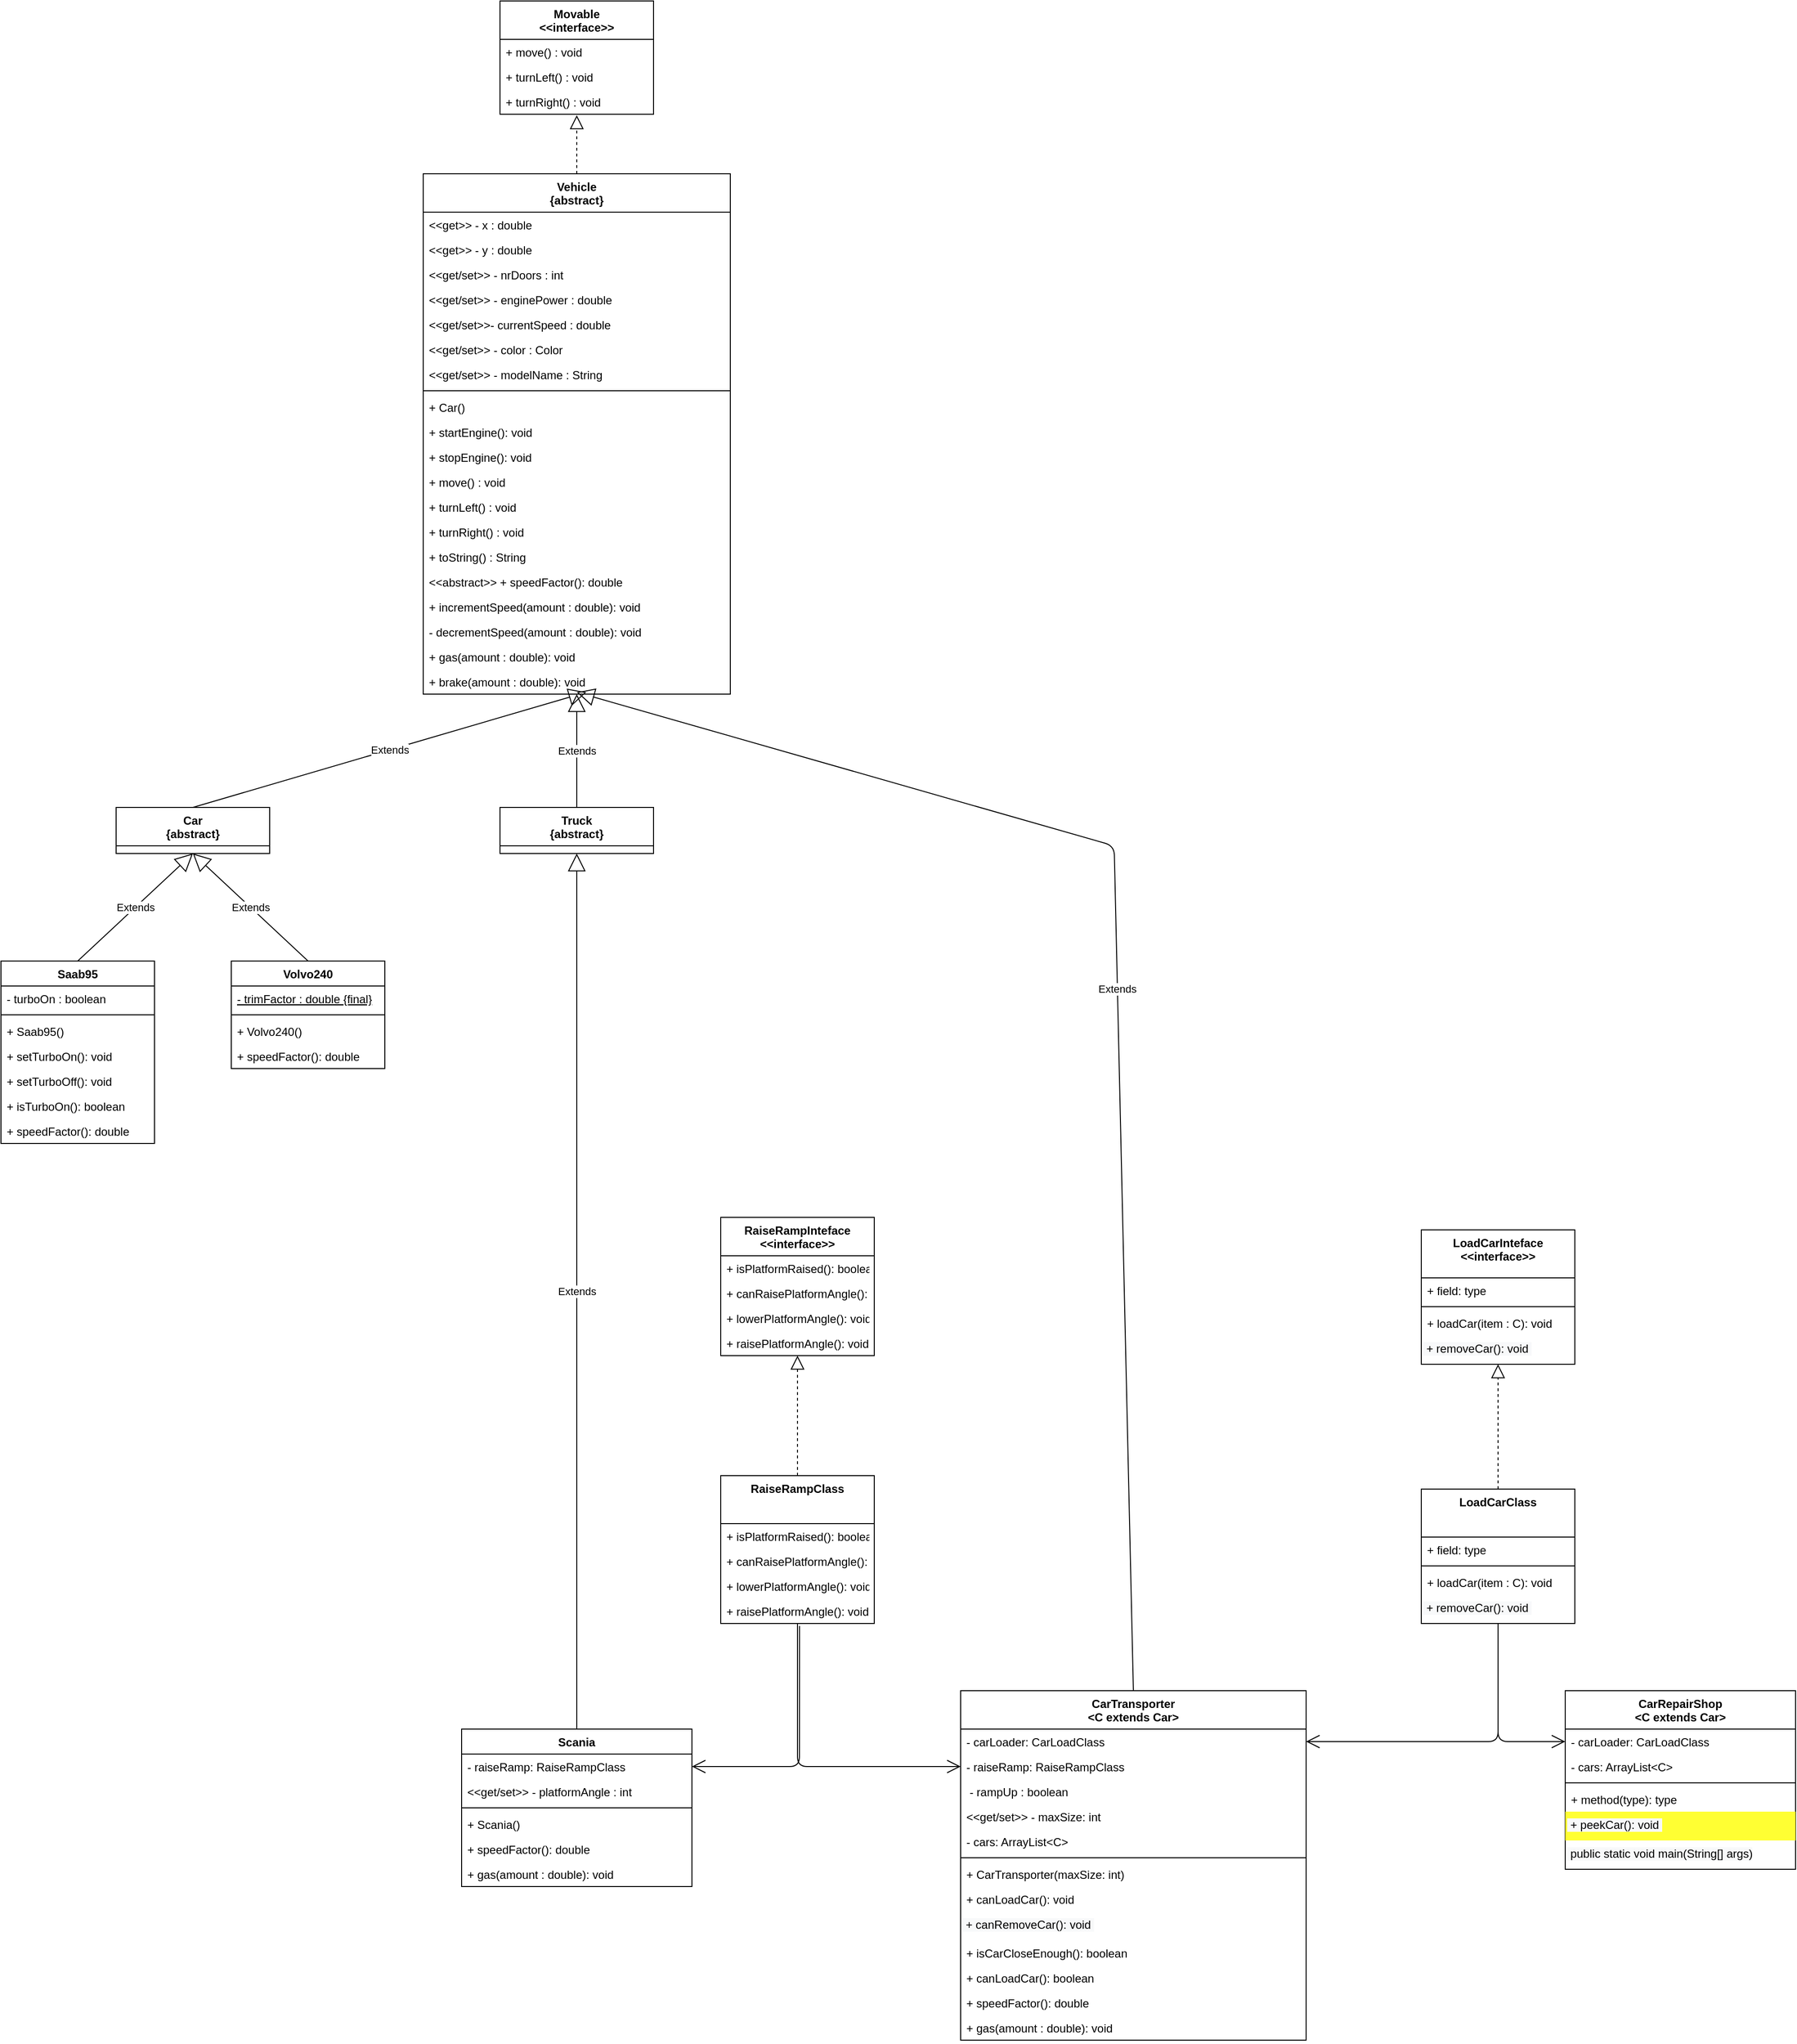 <mxfile version="13.9.9" type="device"><diagram id="_Cr9bwAAUlMkFXNQbHdl" name="Page-1"><mxGraphModel dx="852" dy="1497" grid="1" gridSize="10" guides="1" tooltips="1" connect="1" arrows="1" fold="1" page="1" pageScale="1" pageWidth="827" pageHeight="1169" math="0" shadow="0"><root><mxCell id="0"/><mxCell id="1" parent="0"/><mxCell id="mMyt90tbhHPzwx2OuqYF-1" value="CarTransporter&#10;&lt;C extends Car&gt;" style="swimlane;fontStyle=1;align=center;verticalAlign=top;childLayout=stackLayout;horizontal=1;startSize=40;horizontalStack=0;resizeParent=1;resizeParentMax=0;resizeLast=0;collapsible=1;marginBottom=0;" parent="1" vertex="1"><mxGeometry x="1040" y="1520" width="360" height="364" as="geometry"/></mxCell><mxCell id="dB_CdpDJUb-EM3NvIYnl-26" value="- carLoader: CarLoadClass" style="text;strokeColor=none;fillColor=none;align=left;verticalAlign=top;spacingLeft=4;spacingRight=4;overflow=hidden;rotatable=0;points=[[0,0.5],[1,0.5]];portConstraint=eastwest;" vertex="1" parent="mMyt90tbhHPzwx2OuqYF-1"><mxGeometry y="40" width="360" height="26" as="geometry"/></mxCell><mxCell id="dB_CdpDJUb-EM3NvIYnl-68" value="- raiseRamp: RaiseRampClass&#10;" style="text;strokeColor=none;fillColor=none;align=left;verticalAlign=top;spacingLeft=4;spacingRight=4;overflow=hidden;rotatable=0;points=[[0,0.5],[1,0.5]];portConstraint=eastwest;" vertex="1" parent="mMyt90tbhHPzwx2OuqYF-1"><mxGeometry y="66" width="360" height="26" as="geometry"/></mxCell><mxCell id="mMyt90tbhHPzwx2OuqYF-2" value=" - rampUp : boolean&#10;" style="text;strokeColor=none;fillColor=none;align=left;verticalAlign=top;spacingLeft=4;spacingRight=4;overflow=hidden;rotatable=0;points=[[0,0.5],[1,0.5]];portConstraint=eastwest;fontStyle=0" parent="mMyt90tbhHPzwx2OuqYF-1" vertex="1"><mxGeometry y="92" width="360" height="26" as="geometry"/></mxCell><mxCell id="mMyt90tbhHPzwx2OuqYF-4" value="&lt;&lt;get/set&gt;&gt; - maxSize: int" style="text;strokeColor=none;fillColor=none;align=left;verticalAlign=top;spacingLeft=4;spacingRight=4;overflow=hidden;rotatable=0;points=[[0,0.5],[1,0.5]];portConstraint=eastwest;" parent="mMyt90tbhHPzwx2OuqYF-1" vertex="1"><mxGeometry y="118" width="360" height="26" as="geometry"/></mxCell><mxCell id="mMyt90tbhHPzwx2OuqYF-3" value="- cars: ArrayList&lt;C&gt;" style="text;strokeColor=none;fillColor=none;align=left;verticalAlign=top;spacingLeft=4;spacingRight=4;overflow=hidden;rotatable=0;points=[[0,0.5],[1,0.5]];portConstraint=eastwest;" parent="mMyt90tbhHPzwx2OuqYF-1" vertex="1"><mxGeometry y="144" width="360" height="26" as="geometry"/></mxCell><mxCell id="mMyt90tbhHPzwx2OuqYF-5" value="" style="line;strokeWidth=1;fillColor=none;align=left;verticalAlign=middle;spacingTop=-1;spacingLeft=3;spacingRight=3;rotatable=0;labelPosition=right;points=[];portConstraint=eastwest;" parent="mMyt90tbhHPzwx2OuqYF-1" vertex="1"><mxGeometry y="170" width="360" height="8" as="geometry"/></mxCell><mxCell id="mMyt90tbhHPzwx2OuqYF-110" value="+ CarTransporter(maxSize: int)" style="text;strokeColor=none;fillColor=none;align=left;verticalAlign=top;spacingLeft=4;spacingRight=4;overflow=hidden;rotatable=0;points=[[0,0.5],[1,0.5]];portConstraint=eastwest;" parent="mMyt90tbhHPzwx2OuqYF-1" vertex="1"><mxGeometry y="178" width="360" height="26" as="geometry"/></mxCell><mxCell id="mMyt90tbhHPzwx2OuqYF-91" value="+ canLoadCar(): void " style="text;strokeColor=none;fillColor=none;align=left;verticalAlign=top;spacingLeft=4;spacingRight=4;overflow=hidden;rotatable=0;points=[[0,0.5],[1,0.5]];portConstraint=eastwest;" parent="mMyt90tbhHPzwx2OuqYF-1" vertex="1"><mxGeometry y="204" width="360" height="26" as="geometry"/></mxCell><mxCell id="mMyt90tbhHPzwx2OuqYF-92" value="&lt;span style=&quot;color: rgb(0 , 0 , 0) ; font-family: &amp;#34;helvetica&amp;#34; ; font-size: 12px ; font-style: normal ; font-weight: 400 ; letter-spacing: normal ; text-align: left ; text-indent: 0px ; text-transform: none ; word-spacing: 0px ; background-color: rgb(248 , 249 , 250) ; display: inline ; float: none&quot;&gt;&amp;nbsp;+ canRemoveCar(): void&amp;nbsp;&lt;/span&gt;" style="text;whiteSpace=wrap;html=1;" parent="mMyt90tbhHPzwx2OuqYF-1" vertex="1"><mxGeometry y="230" width="360" height="30" as="geometry"/></mxCell><mxCell id="mMyt90tbhHPzwx2OuqYF-83" value="+ isCarCloseEnough(): boolean" style="text;strokeColor=none;fillColor=none;align=left;verticalAlign=top;spacingLeft=4;spacingRight=4;overflow=hidden;rotatable=0;points=[[0,0.5],[1,0.5]];portConstraint=eastwest;" parent="mMyt90tbhHPzwx2OuqYF-1" vertex="1"><mxGeometry y="260" width="360" height="26" as="geometry"/></mxCell><mxCell id="mMyt90tbhHPzwx2OuqYF-84" value="+ canLoadCar(): boolean" style="text;strokeColor=none;fillColor=none;align=left;verticalAlign=top;spacingLeft=4;spacingRight=4;overflow=hidden;rotatable=0;points=[[0,0.5],[1,0.5]];portConstraint=eastwest;" parent="mMyt90tbhHPzwx2OuqYF-1" vertex="1"><mxGeometry y="286" width="360" height="26" as="geometry"/></mxCell><mxCell id="mMyt90tbhHPzwx2OuqYF-81" value="+ speedFactor(): double" style="text;strokeColor=none;fillColor=none;align=left;verticalAlign=top;spacingLeft=4;spacingRight=4;overflow=hidden;rotatable=0;points=[[0,0.5],[1,0.5]];portConstraint=eastwest;" parent="mMyt90tbhHPzwx2OuqYF-1" vertex="1"><mxGeometry y="312" width="360" height="26" as="geometry"/></mxCell><mxCell id="mMyt90tbhHPzwx2OuqYF-82" value="+ gas(amount : double): void" style="text;strokeColor=none;fillColor=none;align=left;verticalAlign=top;spacingLeft=4;spacingRight=4;overflow=hidden;rotatable=0;points=[[0,0.5],[1,0.5]];portConstraint=eastwest;" parent="mMyt90tbhHPzwx2OuqYF-1" vertex="1"><mxGeometry y="338" width="360" height="26" as="geometry"/></mxCell><mxCell id="mMyt90tbhHPzwx2OuqYF-7" value="Movable&#10;&lt;&lt;interface&gt;&gt;" style="swimlane;fontStyle=1;childLayout=stackLayout;horizontal=1;startSize=40;fillColor=none;horizontalStack=0;resizeParent=1;resizeParentMax=0;resizeLast=0;collapsible=1;marginBottom=0;" parent="1" vertex="1"><mxGeometry x="560" y="-240" width="160" height="118" as="geometry"/></mxCell><mxCell id="mMyt90tbhHPzwx2OuqYF-8" value="+ move() : void" style="text;strokeColor=none;fillColor=none;align=left;verticalAlign=top;spacingLeft=4;spacingRight=4;overflow=hidden;rotatable=0;points=[[0,0.5],[1,0.5]];portConstraint=eastwest;" parent="mMyt90tbhHPzwx2OuqYF-7" vertex="1"><mxGeometry y="40" width="160" height="26" as="geometry"/></mxCell><mxCell id="mMyt90tbhHPzwx2OuqYF-9" value="+ turnLeft() : void" style="text;strokeColor=none;fillColor=none;align=left;verticalAlign=top;spacingLeft=4;spacingRight=4;overflow=hidden;rotatable=0;points=[[0,0.5],[1,0.5]];portConstraint=eastwest;" parent="mMyt90tbhHPzwx2OuqYF-7" vertex="1"><mxGeometry y="66" width="160" height="26" as="geometry"/></mxCell><mxCell id="mMyt90tbhHPzwx2OuqYF-10" value="+ turnRight() : void" style="text;strokeColor=none;fillColor=none;align=left;verticalAlign=top;spacingLeft=4;spacingRight=4;overflow=hidden;rotatable=0;points=[[0,0.5],[1,0.5]];portConstraint=eastwest;" parent="mMyt90tbhHPzwx2OuqYF-7" vertex="1"><mxGeometry y="92" width="160" height="26" as="geometry"/></mxCell><mxCell id="mMyt90tbhHPzwx2OuqYF-11" value="Vehicle&#10;{abstract}&#10;" style="swimlane;fontStyle=1;align=center;verticalAlign=top;childLayout=stackLayout;horizontal=1;startSize=40;horizontalStack=0;resizeParent=1;resizeParentMax=0;resizeLast=0;collapsible=1;marginBottom=0;" parent="1" vertex="1"><mxGeometry x="480" y="-60" width="320" height="542" as="geometry"/></mxCell><mxCell id="mMyt90tbhHPzwx2OuqYF-12" value="&lt;&lt;get&gt;&gt; - x : double" style="text;strokeColor=none;fillColor=none;align=left;verticalAlign=top;spacingLeft=4;spacingRight=4;overflow=hidden;rotatable=0;points=[[0,0.5],[1,0.5]];portConstraint=eastwest;" parent="mMyt90tbhHPzwx2OuqYF-11" vertex="1"><mxGeometry y="40" width="320" height="26" as="geometry"/></mxCell><mxCell id="mMyt90tbhHPzwx2OuqYF-13" value="&lt;&lt;get&gt;&gt; - y : double" style="text;strokeColor=none;fillColor=none;align=left;verticalAlign=top;spacingLeft=4;spacingRight=4;overflow=hidden;rotatable=0;points=[[0,0.5],[1,0.5]];portConstraint=eastwest;" parent="mMyt90tbhHPzwx2OuqYF-11" vertex="1"><mxGeometry y="66" width="320" height="26" as="geometry"/></mxCell><mxCell id="mMyt90tbhHPzwx2OuqYF-14" value="&lt;&lt;get/set&gt;&gt; - nrDoors : int" style="text;strokeColor=none;fillColor=none;align=left;verticalAlign=top;spacingLeft=4;spacingRight=4;overflow=hidden;rotatable=0;points=[[0,0.5],[1,0.5]];portConstraint=eastwest;" parent="mMyt90tbhHPzwx2OuqYF-11" vertex="1"><mxGeometry y="92" width="320" height="26" as="geometry"/></mxCell><mxCell id="mMyt90tbhHPzwx2OuqYF-15" value="&lt;&lt;get/set&gt;&gt; - enginePower : double" style="text;strokeColor=none;fillColor=none;align=left;verticalAlign=top;spacingLeft=4;spacingRight=4;overflow=hidden;rotatable=0;points=[[0,0.5],[1,0.5]];portConstraint=eastwest;" parent="mMyt90tbhHPzwx2OuqYF-11" vertex="1"><mxGeometry y="118" width="320" height="26" as="geometry"/></mxCell><mxCell id="mMyt90tbhHPzwx2OuqYF-16" value="&lt;&lt;get/set&gt;&gt;- currentSpeed : double" style="text;strokeColor=none;fillColor=none;align=left;verticalAlign=top;spacingLeft=4;spacingRight=4;overflow=hidden;rotatable=0;points=[[0,0.5],[1,0.5]];portConstraint=eastwest;" parent="mMyt90tbhHPzwx2OuqYF-11" vertex="1"><mxGeometry y="144" width="320" height="26" as="geometry"/></mxCell><mxCell id="mMyt90tbhHPzwx2OuqYF-17" value="&lt;&lt;get/set&gt;&gt; - color : Color" style="text;strokeColor=none;fillColor=none;align=left;verticalAlign=top;spacingLeft=4;spacingRight=4;overflow=hidden;rotatable=0;points=[[0,0.5],[1,0.5]];portConstraint=eastwest;" parent="mMyt90tbhHPzwx2OuqYF-11" vertex="1"><mxGeometry y="170" width="320" height="26" as="geometry"/></mxCell><mxCell id="mMyt90tbhHPzwx2OuqYF-18" value="&lt;&lt;get/set&gt;&gt; - modelName : String" style="text;strokeColor=none;fillColor=none;align=left;verticalAlign=top;spacingLeft=4;spacingRight=4;overflow=hidden;rotatable=0;points=[[0,0.5],[1,0.5]];portConstraint=eastwest;" parent="mMyt90tbhHPzwx2OuqYF-11" vertex="1"><mxGeometry y="196" width="320" height="26" as="geometry"/></mxCell><mxCell id="mMyt90tbhHPzwx2OuqYF-19" value="" style="line;strokeWidth=1;fillColor=none;align=left;verticalAlign=middle;spacingTop=-1;spacingLeft=3;spacingRight=3;rotatable=0;labelPosition=right;points=[];portConstraint=eastwest;" parent="mMyt90tbhHPzwx2OuqYF-11" vertex="1"><mxGeometry y="222" width="320" height="8" as="geometry"/></mxCell><mxCell id="mMyt90tbhHPzwx2OuqYF-20" value="+ Car()" style="text;strokeColor=none;fillColor=none;align=left;verticalAlign=top;spacingLeft=4;spacingRight=4;overflow=hidden;rotatable=0;points=[[0,0.5],[1,0.5]];portConstraint=eastwest;" parent="mMyt90tbhHPzwx2OuqYF-11" vertex="1"><mxGeometry y="230" width="320" height="26" as="geometry"/></mxCell><mxCell id="mMyt90tbhHPzwx2OuqYF-21" value="+ startEngine(): void" style="text;strokeColor=none;fillColor=none;align=left;verticalAlign=top;spacingLeft=4;spacingRight=4;overflow=hidden;rotatable=0;points=[[0,0.5],[1,0.5]];portConstraint=eastwest;" parent="mMyt90tbhHPzwx2OuqYF-11" vertex="1"><mxGeometry y="256" width="320" height="26" as="geometry"/></mxCell><mxCell id="mMyt90tbhHPzwx2OuqYF-22" value="+ stopEngine(): void" style="text;strokeColor=none;fillColor=none;align=left;verticalAlign=top;spacingLeft=4;spacingRight=4;overflow=hidden;rotatable=0;points=[[0,0.5],[1,0.5]];portConstraint=eastwest;" parent="mMyt90tbhHPzwx2OuqYF-11" vertex="1"><mxGeometry y="282" width="320" height="26" as="geometry"/></mxCell><mxCell id="mMyt90tbhHPzwx2OuqYF-23" value="+ move() : void" style="text;strokeColor=none;fillColor=none;align=left;verticalAlign=top;spacingLeft=4;spacingRight=4;overflow=hidden;rotatable=0;points=[[0,0.5],[1,0.5]];portConstraint=eastwest;" parent="mMyt90tbhHPzwx2OuqYF-11" vertex="1"><mxGeometry y="308" width="320" height="26" as="geometry"/></mxCell><mxCell id="mMyt90tbhHPzwx2OuqYF-24" value="+ turnLeft() : void" style="text;strokeColor=none;fillColor=none;align=left;verticalAlign=top;spacingLeft=4;spacingRight=4;overflow=hidden;rotatable=0;points=[[0,0.5],[1,0.5]];portConstraint=eastwest;" parent="mMyt90tbhHPzwx2OuqYF-11" vertex="1"><mxGeometry y="334" width="320" height="26" as="geometry"/></mxCell><mxCell id="mMyt90tbhHPzwx2OuqYF-25" value="+ turnRight() : void" style="text;strokeColor=none;fillColor=none;align=left;verticalAlign=top;spacingLeft=4;spacingRight=4;overflow=hidden;rotatable=0;points=[[0,0.5],[1,0.5]];portConstraint=eastwest;" parent="mMyt90tbhHPzwx2OuqYF-11" vertex="1"><mxGeometry y="360" width="320" height="26" as="geometry"/></mxCell><mxCell id="mMyt90tbhHPzwx2OuqYF-26" value="+ toString() : String" style="text;strokeColor=none;fillColor=none;align=left;verticalAlign=top;spacingLeft=4;spacingRight=4;overflow=hidden;rotatable=0;points=[[0,0.5],[1,0.5]];portConstraint=eastwest;" parent="mMyt90tbhHPzwx2OuqYF-11" vertex="1"><mxGeometry y="386" width="320" height="26" as="geometry"/></mxCell><mxCell id="mMyt90tbhHPzwx2OuqYF-27" value="&lt;&lt;abstract&gt;&gt; + speedFactor(): double" style="text;strokeColor=none;fillColor=none;align=left;verticalAlign=top;spacingLeft=4;spacingRight=4;overflow=hidden;rotatable=0;points=[[0,0.5],[1,0.5]];portConstraint=eastwest;" parent="mMyt90tbhHPzwx2OuqYF-11" vertex="1"><mxGeometry y="412" width="320" height="26" as="geometry"/></mxCell><mxCell id="mMyt90tbhHPzwx2OuqYF-28" value="+ incrementSpeed(amount : double): void" style="text;strokeColor=none;fillColor=none;align=left;verticalAlign=top;spacingLeft=4;spacingRight=4;overflow=hidden;rotatable=0;points=[[0,0.5],[1,0.5]];portConstraint=eastwest;" parent="mMyt90tbhHPzwx2OuqYF-11" vertex="1"><mxGeometry y="438" width="320" height="26" as="geometry"/></mxCell><mxCell id="mMyt90tbhHPzwx2OuqYF-29" value="- decrementSpeed(amount : double): void" style="text;strokeColor=none;fillColor=none;align=left;verticalAlign=top;spacingLeft=4;spacingRight=4;overflow=hidden;rotatable=0;points=[[0,0.5],[1,0.5]];portConstraint=eastwest;" parent="mMyt90tbhHPzwx2OuqYF-11" vertex="1"><mxGeometry y="464" width="320" height="26" as="geometry"/></mxCell><mxCell id="mMyt90tbhHPzwx2OuqYF-30" value="+ gas(amount : double): void" style="text;strokeColor=none;fillColor=none;align=left;verticalAlign=top;spacingLeft=4;spacingRight=4;overflow=hidden;rotatable=0;points=[[0,0.5],[1,0.5]];portConstraint=eastwest;" parent="mMyt90tbhHPzwx2OuqYF-11" vertex="1"><mxGeometry y="490" width="320" height="26" as="geometry"/></mxCell><mxCell id="mMyt90tbhHPzwx2OuqYF-31" value="+ brake(amount : double): void" style="text;strokeColor=none;fillColor=none;align=left;verticalAlign=top;spacingLeft=4;spacingRight=4;overflow=hidden;rotatable=0;points=[[0,0.5],[1,0.5]];portConstraint=eastwest;" parent="mMyt90tbhHPzwx2OuqYF-11" vertex="1"><mxGeometry y="516" width="320" height="26" as="geometry"/></mxCell><mxCell id="mMyt90tbhHPzwx2OuqYF-32" value="" style="endArrow=block;dashed=1;endFill=0;endSize=12;html=1;entryX=0.5;entryY=1.038;entryDx=0;entryDy=0;entryPerimeter=0;" parent="1" source="mMyt90tbhHPzwx2OuqYF-11" target="mMyt90tbhHPzwx2OuqYF-10" edge="1"><mxGeometry width="160" relative="1" as="geometry"><mxPoint x="820" y="300" as="sourcePoint"/><mxPoint x="980" y="300" as="targetPoint"/></mxGeometry></mxCell><mxCell id="mMyt90tbhHPzwx2OuqYF-33" value="Saab95" style="swimlane;fontStyle=1;align=center;verticalAlign=top;childLayout=stackLayout;horizontal=1;startSize=26;horizontalStack=0;resizeParent=1;resizeParentMax=0;resizeLast=0;collapsible=1;marginBottom=0;" parent="1" vertex="1"><mxGeometry x="40" y="760" width="160" height="190" as="geometry"/></mxCell><mxCell id="mMyt90tbhHPzwx2OuqYF-34" value="- turboOn : boolean" style="text;strokeColor=none;fillColor=none;align=left;verticalAlign=top;spacingLeft=4;spacingRight=4;overflow=hidden;rotatable=0;points=[[0,0.5],[1,0.5]];portConstraint=eastwest;fontStyle=0" parent="mMyt90tbhHPzwx2OuqYF-33" vertex="1"><mxGeometry y="26" width="160" height="26" as="geometry"/></mxCell><mxCell id="mMyt90tbhHPzwx2OuqYF-35" value="" style="line;strokeWidth=1;fillColor=none;align=left;verticalAlign=middle;spacingTop=-1;spacingLeft=3;spacingRight=3;rotatable=0;labelPosition=right;points=[];portConstraint=eastwest;" parent="mMyt90tbhHPzwx2OuqYF-33" vertex="1"><mxGeometry y="52" width="160" height="8" as="geometry"/></mxCell><mxCell id="mMyt90tbhHPzwx2OuqYF-36" value="+ Saab95()" style="text;strokeColor=none;fillColor=none;align=left;verticalAlign=top;spacingLeft=4;spacingRight=4;overflow=hidden;rotatable=0;points=[[0,0.5],[1,0.5]];portConstraint=eastwest;" parent="mMyt90tbhHPzwx2OuqYF-33" vertex="1"><mxGeometry y="60" width="160" height="26" as="geometry"/></mxCell><mxCell id="mMyt90tbhHPzwx2OuqYF-37" value="+ setTurboOn(): void" style="text;strokeColor=none;fillColor=none;align=left;verticalAlign=top;spacingLeft=4;spacingRight=4;overflow=hidden;rotatable=0;points=[[0,0.5],[1,0.5]];portConstraint=eastwest;" parent="mMyt90tbhHPzwx2OuqYF-33" vertex="1"><mxGeometry y="86" width="160" height="26" as="geometry"/></mxCell><mxCell id="mMyt90tbhHPzwx2OuqYF-38" value="+ setTurboOff(): void" style="text;strokeColor=none;fillColor=none;align=left;verticalAlign=top;spacingLeft=4;spacingRight=4;overflow=hidden;rotatable=0;points=[[0,0.5],[1,0.5]];portConstraint=eastwest;" parent="mMyt90tbhHPzwx2OuqYF-33" vertex="1"><mxGeometry y="112" width="160" height="26" as="geometry"/></mxCell><mxCell id="mMyt90tbhHPzwx2OuqYF-39" value="+ isTurboOn(): boolean" style="text;strokeColor=none;fillColor=none;align=left;verticalAlign=top;spacingLeft=4;spacingRight=4;overflow=hidden;rotatable=0;points=[[0,0.5],[1,0.5]];portConstraint=eastwest;" parent="mMyt90tbhHPzwx2OuqYF-33" vertex="1"><mxGeometry y="138" width="160" height="26" as="geometry"/></mxCell><mxCell id="mMyt90tbhHPzwx2OuqYF-40" value="+ speedFactor(): double" style="text;strokeColor=none;fillColor=none;align=left;verticalAlign=top;spacingLeft=4;spacingRight=4;overflow=hidden;rotatable=0;points=[[0,0.5],[1,0.5]];portConstraint=eastwest;" parent="mMyt90tbhHPzwx2OuqYF-33" vertex="1"><mxGeometry y="164" width="160" height="26" as="geometry"/></mxCell><mxCell id="mMyt90tbhHPzwx2OuqYF-41" value="Volvo240" style="swimlane;fontStyle=1;align=center;verticalAlign=top;childLayout=stackLayout;horizontal=1;startSize=26;horizontalStack=0;resizeParent=1;resizeParentMax=0;resizeLast=0;collapsible=1;marginBottom=0;" parent="1" vertex="1"><mxGeometry x="280" y="760" width="160" height="112" as="geometry"/></mxCell><mxCell id="mMyt90tbhHPzwx2OuqYF-42" value="- trimFactor : double {final}" style="text;strokeColor=none;fillColor=none;align=left;verticalAlign=top;spacingLeft=4;spacingRight=4;overflow=hidden;rotatable=0;points=[[0,0.5],[1,0.5]];portConstraint=eastwest;fontStyle=4" parent="mMyt90tbhHPzwx2OuqYF-41" vertex="1"><mxGeometry y="26" width="160" height="26" as="geometry"/></mxCell><mxCell id="mMyt90tbhHPzwx2OuqYF-43" value="" style="line;strokeWidth=1;fillColor=none;align=left;verticalAlign=middle;spacingTop=-1;spacingLeft=3;spacingRight=3;rotatable=0;labelPosition=right;points=[];portConstraint=eastwest;" parent="mMyt90tbhHPzwx2OuqYF-41" vertex="1"><mxGeometry y="52" width="160" height="8" as="geometry"/></mxCell><mxCell id="mMyt90tbhHPzwx2OuqYF-44" value="+ Volvo240()" style="text;strokeColor=none;fillColor=none;align=left;verticalAlign=top;spacingLeft=4;spacingRight=4;overflow=hidden;rotatable=0;points=[[0,0.5],[1,0.5]];portConstraint=eastwest;" parent="mMyt90tbhHPzwx2OuqYF-41" vertex="1"><mxGeometry y="60" width="160" height="26" as="geometry"/></mxCell><mxCell id="mMyt90tbhHPzwx2OuqYF-45" value="+ speedFactor(): double" style="text;strokeColor=none;fillColor=none;align=left;verticalAlign=top;spacingLeft=4;spacingRight=4;overflow=hidden;rotatable=0;points=[[0,0.5],[1,0.5]];portConstraint=eastwest;" parent="mMyt90tbhHPzwx2OuqYF-41" vertex="1"><mxGeometry y="86" width="160" height="26" as="geometry"/></mxCell><mxCell id="mMyt90tbhHPzwx2OuqYF-46" value="Extends" style="endArrow=block;endSize=16;endFill=0;html=1;exitX=0.5;exitY=0;exitDx=0;exitDy=0;entryX=0.5;entryY=1;entryDx=0;entryDy=0;" parent="1" source="mMyt90tbhHPzwx2OuqYF-41" target="mMyt90tbhHPzwx2OuqYF-60" edge="1"><mxGeometry width="160" relative="1" as="geometry"><mxPoint x="440" y="850" as="sourcePoint"/><mxPoint x="240.32" y="671.856" as="targetPoint"/></mxGeometry></mxCell><mxCell id="mMyt90tbhHPzwx2OuqYF-47" value="Extends" style="endArrow=block;endSize=16;endFill=0;html=1;exitX=0.5;exitY=0;exitDx=0;exitDy=0;entryX=0.5;entryY=1;entryDx=0;entryDy=0;" parent="1" source="mMyt90tbhHPzwx2OuqYF-33" target="mMyt90tbhHPzwx2OuqYF-60" edge="1"><mxGeometry width="160" relative="1" as="geometry"><mxPoint x="220" y="880" as="sourcePoint"/><mxPoint x="240.96" y="673.08" as="targetPoint"/></mxGeometry></mxCell><mxCell id="mMyt90tbhHPzwx2OuqYF-48" value="Scania" style="swimlane;fontStyle=1;align=center;verticalAlign=top;childLayout=stackLayout;horizontal=1;startSize=26;horizontalStack=0;resizeParent=1;resizeParentMax=0;resizeLast=0;collapsible=1;marginBottom=0;" parent="1" vertex="1"><mxGeometry x="520" y="1560" width="240" height="164" as="geometry"/></mxCell><mxCell id="dB_CdpDJUb-EM3NvIYnl-66" value="- raiseRamp: RaiseRampClass&#10;" style="text;strokeColor=none;fillColor=none;align=left;verticalAlign=top;spacingLeft=4;spacingRight=4;overflow=hidden;rotatable=0;points=[[0,0.5],[1,0.5]];portConstraint=eastwest;" vertex="1" parent="mMyt90tbhHPzwx2OuqYF-48"><mxGeometry y="26" width="240" height="26" as="geometry"/></mxCell><mxCell id="mMyt90tbhHPzwx2OuqYF-49" value="&lt;&lt;get/set&gt;&gt; - platformAngle : int&#10;" style="text;strokeColor=none;fillColor=none;align=left;verticalAlign=top;spacingLeft=4;spacingRight=4;overflow=hidden;rotatable=0;points=[[0,0.5],[1,0.5]];portConstraint=eastwest;fontStyle=0" parent="mMyt90tbhHPzwx2OuqYF-48" vertex="1"><mxGeometry y="52" width="240" height="26" as="geometry"/></mxCell><mxCell id="mMyt90tbhHPzwx2OuqYF-50" value="" style="line;strokeWidth=1;fillColor=none;align=left;verticalAlign=middle;spacingTop=-1;spacingLeft=3;spacingRight=3;rotatable=0;labelPosition=right;points=[];portConstraint=eastwest;" parent="mMyt90tbhHPzwx2OuqYF-48" vertex="1"><mxGeometry y="78" width="240" height="8" as="geometry"/></mxCell><mxCell id="mMyt90tbhHPzwx2OuqYF-51" value="+ Scania()" style="text;strokeColor=none;fillColor=none;align=left;verticalAlign=top;spacingLeft=4;spacingRight=4;overflow=hidden;rotatable=0;points=[[0,0.5],[1,0.5]];portConstraint=eastwest;" parent="mMyt90tbhHPzwx2OuqYF-48" vertex="1"><mxGeometry y="86" width="240" height="26" as="geometry"/></mxCell><mxCell id="mMyt90tbhHPzwx2OuqYF-56" value="+ speedFactor(): double" style="text;strokeColor=none;fillColor=none;align=left;verticalAlign=top;spacingLeft=4;spacingRight=4;overflow=hidden;rotatable=0;points=[[0,0.5],[1,0.5]];portConstraint=eastwest;" parent="mMyt90tbhHPzwx2OuqYF-48" vertex="1"><mxGeometry y="112" width="240" height="26" as="geometry"/></mxCell><mxCell id="mMyt90tbhHPzwx2OuqYF-57" value="+ gas(amount : double): void" style="text;strokeColor=none;fillColor=none;align=left;verticalAlign=top;spacingLeft=4;spacingRight=4;overflow=hidden;rotatable=0;points=[[0,0.5],[1,0.5]];portConstraint=eastwest;" parent="mMyt90tbhHPzwx2OuqYF-48" vertex="1"><mxGeometry y="138" width="240" height="26" as="geometry"/></mxCell><mxCell id="mMyt90tbhHPzwx2OuqYF-58" value="Extends" style="endArrow=block;endSize=16;endFill=0;html=1;exitX=0.5;exitY=0;exitDx=0;exitDy=0;entryX=0.5;entryY=1;entryDx=0;entryDy=0;" parent="1" source="mMyt90tbhHPzwx2OuqYF-48" target="mMyt90tbhHPzwx2OuqYF-64" edge="1"><mxGeometry width="160" relative="1" as="geometry"><mxPoint x="130" y="890" as="sourcePoint"/><mxPoint x="640.96" y="677.172" as="targetPoint"/></mxGeometry></mxCell><mxCell id="mMyt90tbhHPzwx2OuqYF-60" value="Car&#10;{abstract}" style="swimlane;fontStyle=1;align=center;verticalAlign=top;childLayout=stackLayout;horizontal=1;startSize=40;horizontalStack=0;resizeParent=1;resizeParentMax=0;resizeLast=0;collapsible=1;marginBottom=0;" parent="1" vertex="1"><mxGeometry x="160" y="600" width="160" height="48" as="geometry"/></mxCell><mxCell id="mMyt90tbhHPzwx2OuqYF-64" value="Truck&#10;{abstract}" style="swimlane;fontStyle=1;align=center;verticalAlign=top;childLayout=stackLayout;horizontal=1;startSize=40;horizontalStack=0;resizeParent=1;resizeParentMax=0;resizeLast=0;collapsible=1;marginBottom=0;" parent="1" vertex="1"><mxGeometry x="560" y="600" width="160" height="48" as="geometry"/></mxCell><mxCell id="mMyt90tbhHPzwx2OuqYF-69" value="Extends" style="endArrow=block;endSize=16;endFill=0;html=1;exitX=0.5;exitY=0;exitDx=0;exitDy=0;" parent="1" source="mMyt90tbhHPzwx2OuqYF-60" edge="1"><mxGeometry width="160" relative="1" as="geometry"><mxPoint x="490" y="620" as="sourcePoint"/><mxPoint x="650" y="480" as="targetPoint"/></mxGeometry></mxCell><mxCell id="mMyt90tbhHPzwx2OuqYF-70" value="Extends" style="endArrow=block;endSize=16;endFill=0;html=1;exitX=0.5;exitY=0;exitDx=0;exitDy=0;" parent="1" source="mMyt90tbhHPzwx2OuqYF-64" target="mMyt90tbhHPzwx2OuqYF-31" edge="1"><mxGeometry width="160" relative="1" as="geometry"><mxPoint x="490" y="620" as="sourcePoint"/><mxPoint x="650" y="620" as="targetPoint"/></mxGeometry></mxCell><mxCell id="mMyt90tbhHPzwx2OuqYF-71" value="Extends" style="endArrow=block;endSize=16;endFill=0;html=1;exitX=0.5;exitY=0;exitDx=0;exitDy=0;" parent="1" source="mMyt90tbhHPzwx2OuqYF-1" edge="1"><mxGeometry width="160" relative="1" as="geometry"><mxPoint x="1070" y="520" as="sourcePoint"/><mxPoint x="640" y="480" as="targetPoint"/><Array as="points"><mxPoint x="1200" y="640"/></Array></mxGeometry></mxCell><mxCell id="mMyt90tbhHPzwx2OuqYF-112" value="CarRepairShop&#10;&lt;C extends Car&gt;" style="swimlane;fontStyle=1;align=center;verticalAlign=top;childLayout=stackLayout;horizontal=1;startSize=40;horizontalStack=0;resizeParent=1;resizeParentMax=0;resizeLast=0;collapsible=1;marginBottom=0;" parent="1" vertex="1"><mxGeometry x="1670" y="1520" width="240" height="186" as="geometry"/></mxCell><mxCell id="dB_CdpDJUb-EM3NvIYnl-24" value="- carLoader: CarLoadClass" style="text;strokeColor=none;fillColor=none;align=left;verticalAlign=top;spacingLeft=4;spacingRight=4;overflow=hidden;rotatable=0;points=[[0,0.5],[1,0.5]];portConstraint=eastwest;" vertex="1" parent="mMyt90tbhHPzwx2OuqYF-112"><mxGeometry y="40" width="240" height="26" as="geometry"/></mxCell><mxCell id="AptcErg4pu4xVObqwMi1-2" value="- cars: ArrayList&lt;C&gt;" style="text;strokeColor=none;fillColor=none;align=left;verticalAlign=top;spacingLeft=4;spacingRight=4;overflow=hidden;rotatable=0;points=[[0,0.5],[1,0.5]];portConstraint=eastwest;" parent="mMyt90tbhHPzwx2OuqYF-112" vertex="1"><mxGeometry y="66" width="240" height="26" as="geometry"/></mxCell><mxCell id="mMyt90tbhHPzwx2OuqYF-114" value="" style="line;strokeWidth=1;fillColor=none;align=left;verticalAlign=middle;spacingTop=-1;spacingLeft=3;spacingRight=3;rotatable=0;labelPosition=right;points=[];portConstraint=eastwest;" parent="mMyt90tbhHPzwx2OuqYF-112" vertex="1"><mxGeometry y="92" width="240" height="8" as="geometry"/></mxCell><mxCell id="mMyt90tbhHPzwx2OuqYF-115" value="+ method(type): type" style="text;strokeColor=none;fillColor=none;align=left;verticalAlign=top;spacingLeft=4;spacingRight=4;overflow=hidden;rotatable=0;points=[[0,0.5],[1,0.5]];portConstraint=eastwest;" parent="mMyt90tbhHPzwx2OuqYF-112" vertex="1"><mxGeometry y="100" width="240" height="26" as="geometry"/></mxCell><mxCell id="AptcErg4pu4xVObqwMi1-3" value="&lt;span style=&quot;color: rgb(0 , 0 , 0) ; font-family: &amp;#34;helvetica&amp;#34; ; font-size: 12px ; font-style: normal ; font-weight: 400 ; letter-spacing: normal ; text-align: left ; text-indent: 0px ; text-transform: none ; word-spacing: 0px ; background-color: rgb(248 , 249 , 250) ; display: inline ; float: none&quot;&gt;&amp;nbsp;+ peekCar(): void&amp;nbsp;&lt;/span&gt;" style="text;whiteSpace=wrap;html=1;fillColor=#FFFF33;" parent="mMyt90tbhHPzwx2OuqYF-112" vertex="1"><mxGeometry y="126" width="240" height="30" as="geometry"/></mxCell><mxCell id="AptcErg4pu4xVObqwMi1-4" value="&lt;span style=&quot;color: rgb(0 , 0 , 0) ; font-family: &amp;#34;helvetica&amp;#34; ; font-size: 12px ; font-style: normal ; font-weight: 400 ; letter-spacing: normal ; text-align: left ; text-indent: 0px ; text-transform: none ; word-spacing: 0px ; background-color: rgb(248 , 249 , 250) ; display: inline ; float: none&quot;&gt;&amp;nbsp;public static void main(String[] args)&lt;/span&gt;" style="text;whiteSpace=wrap;html=1;fillColor=none;" parent="mMyt90tbhHPzwx2OuqYF-112" vertex="1"><mxGeometry y="156" width="240" height="30" as="geometry"/></mxCell><mxCell id="dB_CdpDJUb-EM3NvIYnl-1" value="LoadCarInteface&#10;&lt;&lt;interface&gt;&gt;" style="swimlane;fontStyle=1;align=center;verticalAlign=top;childLayout=stackLayout;horizontal=1;startSize=50;horizontalStack=0;resizeParent=1;resizeParentMax=0;resizeLast=0;collapsible=1;marginBottom=0;fillColor=none;" vertex="1" parent="1"><mxGeometry x="1520" y="1040" width="160" height="140" as="geometry"/></mxCell><mxCell id="dB_CdpDJUb-EM3NvIYnl-2" value="+ field: type" style="text;strokeColor=none;fillColor=none;align=left;verticalAlign=top;spacingLeft=4;spacingRight=4;overflow=hidden;rotatable=0;points=[[0,0.5],[1,0.5]];portConstraint=eastwest;" vertex="1" parent="dB_CdpDJUb-EM3NvIYnl-1"><mxGeometry y="50" width="160" height="26" as="geometry"/></mxCell><mxCell id="dB_CdpDJUb-EM3NvIYnl-3" value="" style="line;strokeWidth=1;fillColor=none;align=left;verticalAlign=middle;spacingTop=-1;spacingLeft=3;spacingRight=3;rotatable=0;labelPosition=right;points=[];portConstraint=eastwest;" vertex="1" parent="dB_CdpDJUb-EM3NvIYnl-1"><mxGeometry y="76" width="160" height="8" as="geometry"/></mxCell><mxCell id="dB_CdpDJUb-EM3NvIYnl-14" value="+ loadCar(item : C): void " style="text;strokeColor=none;fillColor=none;align=left;verticalAlign=top;spacingLeft=4;spacingRight=4;overflow=hidden;rotatable=0;points=[[0,0.5],[1,0.5]];portConstraint=eastwest;" vertex="1" parent="dB_CdpDJUb-EM3NvIYnl-1"><mxGeometry y="84" width="160" height="26" as="geometry"/></mxCell><mxCell id="dB_CdpDJUb-EM3NvIYnl-15" value="&lt;span style=&quot;color: rgb(0 , 0 , 0) ; font-family: &amp;#34;helvetica&amp;#34; ; font-size: 12px ; font-style: normal ; font-weight: 400 ; letter-spacing: normal ; text-align: left ; text-indent: 0px ; text-transform: none ; word-spacing: 0px ; background-color: rgb(248 , 249 , 250) ; display: inline ; float: none&quot;&gt;&amp;nbsp;+ removeCar(): void&amp;nbsp;&lt;/span&gt;" style="text;whiteSpace=wrap;html=1;fillColor=none;" vertex="1" parent="dB_CdpDJUb-EM3NvIYnl-1"><mxGeometry y="110" width="160" height="30" as="geometry"/></mxCell><mxCell id="dB_CdpDJUb-EM3NvIYnl-18" value="LoadCarClass" style="swimlane;fontStyle=1;align=center;verticalAlign=top;childLayout=stackLayout;horizontal=1;startSize=50;horizontalStack=0;resizeParent=1;resizeParentMax=0;resizeLast=0;collapsible=1;marginBottom=0;fillColor=none;" vertex="1" parent="1"><mxGeometry x="1520" y="1310" width="160" height="140" as="geometry"/></mxCell><mxCell id="dB_CdpDJUb-EM3NvIYnl-19" value="+ field: type" style="text;strokeColor=none;fillColor=none;align=left;verticalAlign=top;spacingLeft=4;spacingRight=4;overflow=hidden;rotatable=0;points=[[0,0.5],[1,0.5]];portConstraint=eastwest;" vertex="1" parent="dB_CdpDJUb-EM3NvIYnl-18"><mxGeometry y="50" width="160" height="26" as="geometry"/></mxCell><mxCell id="dB_CdpDJUb-EM3NvIYnl-20" value="" style="line;strokeWidth=1;fillColor=none;align=left;verticalAlign=middle;spacingTop=-1;spacingLeft=3;spacingRight=3;rotatable=0;labelPosition=right;points=[];portConstraint=eastwest;" vertex="1" parent="dB_CdpDJUb-EM3NvIYnl-18"><mxGeometry y="76" width="160" height="8" as="geometry"/></mxCell><mxCell id="dB_CdpDJUb-EM3NvIYnl-21" value="+ loadCar(item : C): void " style="text;strokeColor=none;fillColor=none;align=left;verticalAlign=top;spacingLeft=4;spacingRight=4;overflow=hidden;rotatable=0;points=[[0,0.5],[1,0.5]];portConstraint=eastwest;" vertex="1" parent="dB_CdpDJUb-EM3NvIYnl-18"><mxGeometry y="84" width="160" height="26" as="geometry"/></mxCell><mxCell id="dB_CdpDJUb-EM3NvIYnl-22" value="&lt;span style=&quot;color: rgb(0 , 0 , 0) ; font-family: &amp;#34;helvetica&amp;#34; ; font-size: 12px ; font-style: normal ; font-weight: 400 ; letter-spacing: normal ; text-align: left ; text-indent: 0px ; text-transform: none ; word-spacing: 0px ; background-color: rgb(248 , 249 , 250) ; display: inline ; float: none&quot;&gt;&amp;nbsp;+ removeCar(): void&amp;nbsp;&lt;/span&gt;" style="text;whiteSpace=wrap;html=1;fillColor=none;" vertex="1" parent="dB_CdpDJUb-EM3NvIYnl-18"><mxGeometry y="110" width="160" height="30" as="geometry"/></mxCell><mxCell id="dB_CdpDJUb-EM3NvIYnl-23" value="" style="endArrow=block;dashed=1;endFill=0;endSize=12;html=1;exitX=0.5;exitY=0;exitDx=0;exitDy=0;entryX=0.5;entryY=1;entryDx=0;entryDy=0;" edge="1" parent="1" source="dB_CdpDJUb-EM3NvIYnl-18" target="dB_CdpDJUb-EM3NvIYnl-15"><mxGeometry width="160" relative="1" as="geometry"><mxPoint x="1610" y="1270" as="sourcePoint"/><mxPoint x="1770" y="1270" as="targetPoint"/></mxGeometry></mxCell><mxCell id="dB_CdpDJUb-EM3NvIYnl-25" value="" style="endArrow=open;endFill=1;endSize=12;html=1;exitX=0.5;exitY=1;exitDx=0;exitDy=0;entryX=0;entryY=0.5;entryDx=0;entryDy=0;" edge="1" parent="1" source="dB_CdpDJUb-EM3NvIYnl-22" target="dB_CdpDJUb-EM3NvIYnl-24"><mxGeometry width="160" relative="1" as="geometry"><mxPoint x="1620" y="1460" as="sourcePoint"/><mxPoint x="1600" y="1570" as="targetPoint"/><Array as="points"><mxPoint x="1600" y="1573"/></Array></mxGeometry></mxCell><mxCell id="dB_CdpDJUb-EM3NvIYnl-39" value="RaiseRampInteface&#10;&lt;&lt;interface&gt;&gt;" style="swimlane;fontStyle=1;align=center;verticalAlign=top;childLayout=stackLayout;horizontal=1;startSize=40;horizontalStack=0;resizeParent=1;resizeParentMax=0;resizeLast=0;collapsible=1;marginBottom=0;fillColor=none;" vertex="1" parent="1"><mxGeometry x="790" y="1027" width="160" height="144" as="geometry"/></mxCell><mxCell id="dB_CdpDJUb-EM3NvIYnl-57" value="+ isPlatformRaised(): boolean" style="text;strokeColor=none;fillColor=none;align=left;verticalAlign=top;spacingLeft=4;spacingRight=4;overflow=hidden;rotatable=0;points=[[0,0.5],[1,0.5]];portConstraint=eastwest;" vertex="1" parent="dB_CdpDJUb-EM3NvIYnl-39"><mxGeometry y="40" width="160" height="26" as="geometry"/></mxCell><mxCell id="dB_CdpDJUb-EM3NvIYnl-56" value="+ canRaisePlatformAngle(): boolean" style="text;strokeColor=none;fillColor=none;align=left;verticalAlign=top;spacingLeft=4;spacingRight=4;overflow=hidden;rotatable=0;points=[[0,0.5],[1,0.5]];portConstraint=eastwest;" vertex="1" parent="dB_CdpDJUb-EM3NvIYnl-39"><mxGeometry y="66" width="160" height="26" as="geometry"/></mxCell><mxCell id="dB_CdpDJUb-EM3NvIYnl-55" value="+ lowerPlatformAngle(): void" style="text;strokeColor=none;fillColor=none;align=left;verticalAlign=top;spacingLeft=4;spacingRight=4;overflow=hidden;rotatable=0;points=[[0,0.5],[1,0.5]];portConstraint=eastwest;" vertex="1" parent="dB_CdpDJUb-EM3NvIYnl-39"><mxGeometry y="92" width="160" height="26" as="geometry"/></mxCell><mxCell id="dB_CdpDJUb-EM3NvIYnl-54" value="+ raisePlatformAngle(): void" style="text;strokeColor=none;fillColor=none;align=left;verticalAlign=top;spacingLeft=4;spacingRight=4;overflow=hidden;rotatable=0;points=[[0,0.5],[1,0.5]];portConstraint=eastwest;" vertex="1" parent="dB_CdpDJUb-EM3NvIYnl-39"><mxGeometry y="118" width="160" height="26" as="geometry"/></mxCell><mxCell id="dB_CdpDJUb-EM3NvIYnl-44" value="RaiseRampClass" style="swimlane;fontStyle=1;align=center;verticalAlign=top;childLayout=stackLayout;horizontal=1;startSize=50;horizontalStack=0;resizeParent=1;resizeParentMax=0;resizeLast=0;collapsible=1;marginBottom=0;fillColor=none;" vertex="1" parent="1"><mxGeometry x="790" y="1296" width="160" height="154" as="geometry"/></mxCell><mxCell id="dB_CdpDJUb-EM3NvIYnl-64" value="+ isPlatformRaised(): boolean" style="text;strokeColor=none;fillColor=none;align=left;verticalAlign=top;spacingLeft=4;spacingRight=4;overflow=hidden;rotatable=0;points=[[0,0.5],[1,0.5]];portConstraint=eastwest;" vertex="1" parent="dB_CdpDJUb-EM3NvIYnl-44"><mxGeometry y="50" width="160" height="26" as="geometry"/></mxCell><mxCell id="dB_CdpDJUb-EM3NvIYnl-63" value="+ canRaisePlatformAngle(): boolean" style="text;strokeColor=none;fillColor=none;align=left;verticalAlign=top;spacingLeft=4;spacingRight=4;overflow=hidden;rotatable=0;points=[[0,0.5],[1,0.5]];portConstraint=eastwest;" vertex="1" parent="dB_CdpDJUb-EM3NvIYnl-44"><mxGeometry y="76" width="160" height="26" as="geometry"/></mxCell><mxCell id="dB_CdpDJUb-EM3NvIYnl-62" value="+ lowerPlatformAngle(): void" style="text;strokeColor=none;fillColor=none;align=left;verticalAlign=top;spacingLeft=4;spacingRight=4;overflow=hidden;rotatable=0;points=[[0,0.5],[1,0.5]];portConstraint=eastwest;" vertex="1" parent="dB_CdpDJUb-EM3NvIYnl-44"><mxGeometry y="102" width="160" height="26" as="geometry"/></mxCell><mxCell id="dB_CdpDJUb-EM3NvIYnl-61" value="+ raisePlatformAngle(): void" style="text;strokeColor=none;fillColor=none;align=left;verticalAlign=top;spacingLeft=4;spacingRight=4;overflow=hidden;rotatable=0;points=[[0,0.5],[1,0.5]];portConstraint=eastwest;" vertex="1" parent="dB_CdpDJUb-EM3NvIYnl-44"><mxGeometry y="128" width="160" height="26" as="geometry"/></mxCell><mxCell id="dB_CdpDJUb-EM3NvIYnl-49" value="" style="endArrow=block;dashed=1;endFill=0;endSize=12;html=1;exitX=0.5;exitY=0;exitDx=0;exitDy=0;" edge="1" parent="1" source="dB_CdpDJUb-EM3NvIYnl-44" target="dB_CdpDJUb-EM3NvIYnl-54"><mxGeometry width="160" relative="1" as="geometry"><mxPoint x="880" y="1257" as="sourcePoint"/><mxPoint x="870" y="1217" as="targetPoint"/></mxGeometry></mxCell><mxCell id="dB_CdpDJUb-EM3NvIYnl-69" value="" style="endArrow=open;endFill=1;endSize=12;html=1;exitX=0.5;exitY=1;exitDx=0;exitDy=0;entryX=1;entryY=0.5;entryDx=0;entryDy=0;" edge="1" parent="1" source="dB_CdpDJUb-EM3NvIYnl-18" target="dB_CdpDJUb-EM3NvIYnl-26"><mxGeometry width="160" relative="1" as="geometry"><mxPoint x="870" y="1570" as="sourcePoint"/><mxPoint x="1030" y="1570" as="targetPoint"/><Array as="points"><mxPoint x="1600" y="1573"/></Array></mxGeometry></mxCell><mxCell id="dB_CdpDJUb-EM3NvIYnl-70" value="" style="endArrow=open;endFill=1;endSize=12;html=1;exitX=0.513;exitY=1.103;exitDx=0;exitDy=0;exitPerimeter=0;entryX=1;entryY=0.5;entryDx=0;entryDy=0;" edge="1" parent="1" source="dB_CdpDJUb-EM3NvIYnl-61" target="dB_CdpDJUb-EM3NvIYnl-66"><mxGeometry width="160" relative="1" as="geometry"><mxPoint x="870" y="1570" as="sourcePoint"/><mxPoint x="1030" y="1570" as="targetPoint"/><Array as="points"><mxPoint x="872" y="1599"/></Array></mxGeometry></mxCell><mxCell id="dB_CdpDJUb-EM3NvIYnl-71" value="" style="endArrow=open;endFill=1;endSize=12;html=1;entryX=0;entryY=0.5;entryDx=0;entryDy=0;exitX=0.5;exitY=1;exitDx=0;exitDy=0;exitPerimeter=0;" edge="1" parent="1" source="dB_CdpDJUb-EM3NvIYnl-61" target="dB_CdpDJUb-EM3NvIYnl-68"><mxGeometry width="160" relative="1" as="geometry"><mxPoint x="940" y="1520" as="sourcePoint"/><mxPoint x="1030" y="1600" as="targetPoint"/><Array as="points"><mxPoint x="870" y="1599"/></Array></mxGeometry></mxCell></root></mxGraphModel></diagram></mxfile>